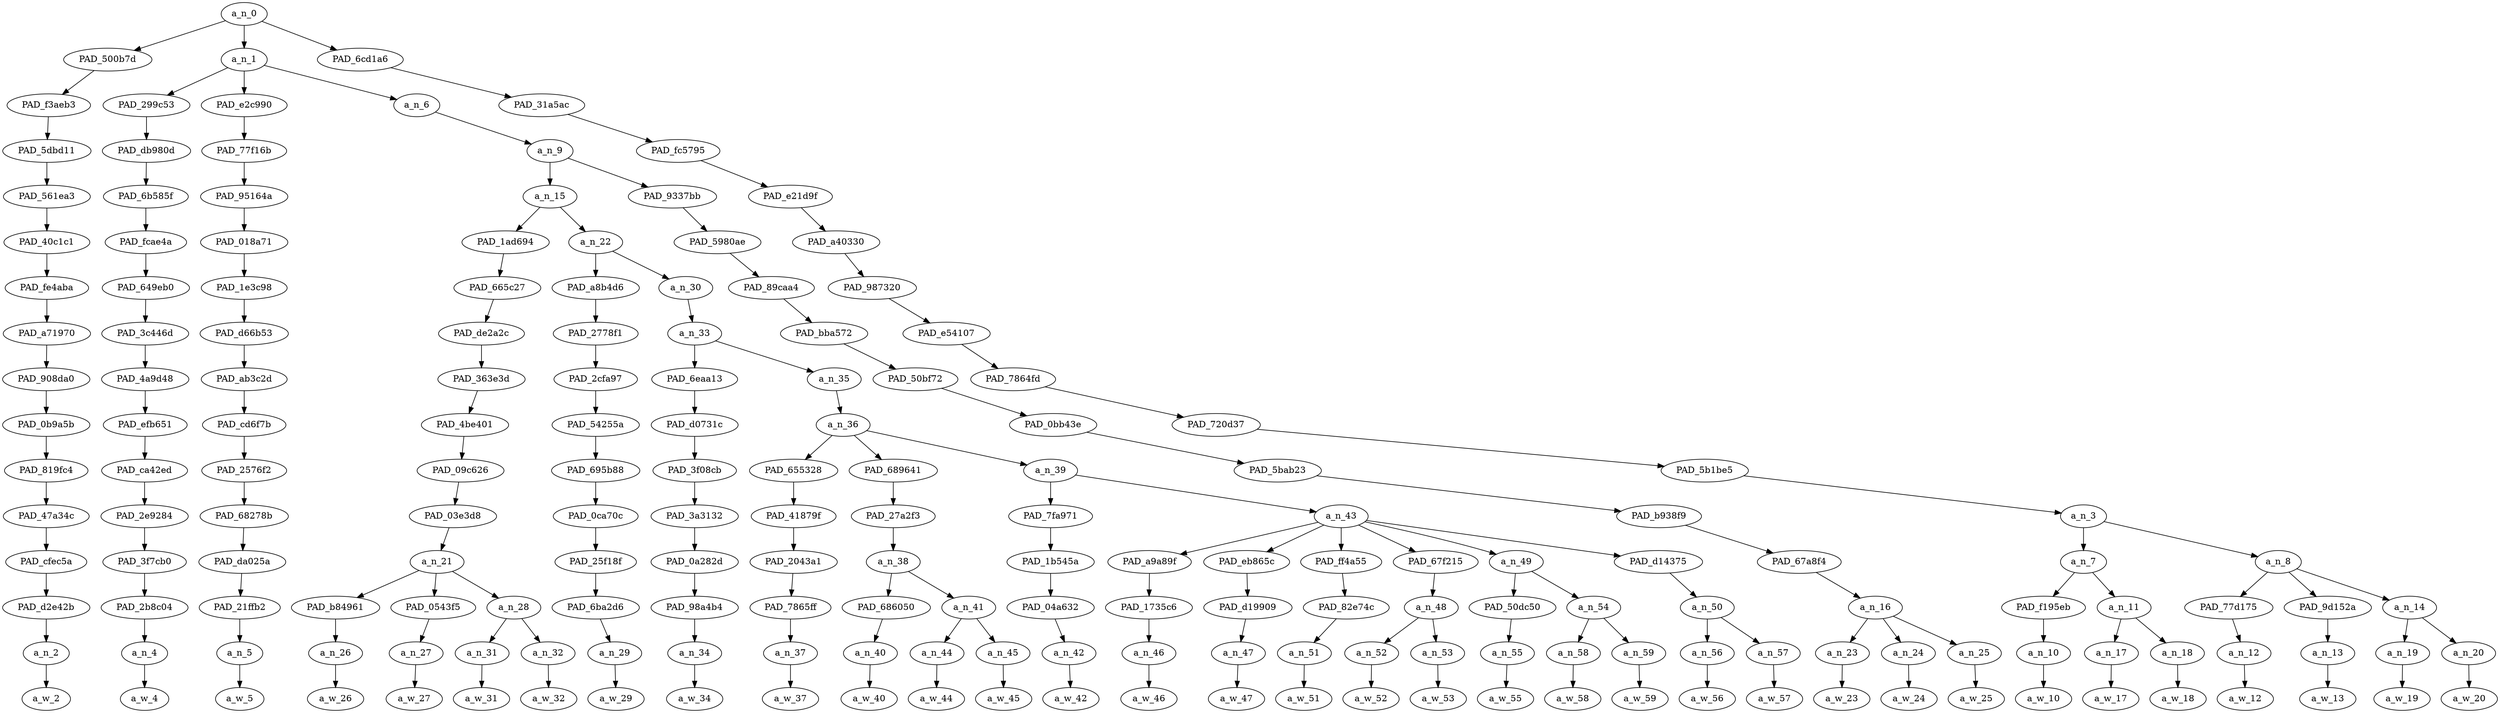 strict digraph "" {
	a_n_0	[div_dir=-1,
		index=0,
		level=15,
		pos="20.225356867283953,15!",
		text_span="[0, 1, 2, 3, 4, 5, 6, 7, 8, 9, 10, 11, 12, 13, 14, 15, 16, 17, 18, 19, 20, 21, 22, 23, 24, 25, 26, 27, 28, 29, 30, 31, 32, 33]",
		value=1.00000001];
	PAD_500b7d	[div_dir=1,
		index=1,
		level=14,
		pos="26.0,14!",
		text_span="[26]",
		value=0.01145451];
	a_n_0 -> PAD_500b7d;
	a_n_1	[div_dir=-1,
		index=0,
		level=14,
		pos="5.217737268518518,14!",
		text_span="[0, 1, 2, 3, 4, 5, 6, 7, 8, 9, 10, 11, 12, 13, 14, 15, 16, 17, 18, 19, 20, 21, 22, 23, 24, 25]",
		value=0.85549292];
	a_n_0 -> a_n_1;
	PAD_6cd1a6	[div_dir=-1,
		index=2,
		level=14,
		pos="29.458333333333336,14!",
		text_span="[27, 28, 29, 30, 31, 32, 33]",
		value=0.13296985];
	a_n_0 -> PAD_6cd1a6;
	PAD_f3aeb3	[div_dir=1,
		index=3,
		level=13,
		pos="26.0,13!",
		text_span="[26]",
		value=0.01145451];
	PAD_500b7d -> PAD_f3aeb3;
	PAD_5dbd11	[div_dir=1,
		index=3,
		level=12,
		pos="26.0,12!",
		text_span="[26]",
		value=0.01145451];
	PAD_f3aeb3 -> PAD_5dbd11;
	PAD_561ea3	[div_dir=1,
		index=4,
		level=11,
		pos="26.0,11!",
		text_span="[26]",
		value=0.01145451];
	PAD_5dbd11 -> PAD_561ea3;
	PAD_40c1c1	[div_dir=1,
		index=5,
		level=10,
		pos="26.0,10!",
		text_span="[26]",
		value=0.01145451];
	PAD_561ea3 -> PAD_40c1c1;
	PAD_fe4aba	[div_dir=1,
		index=6,
		level=9,
		pos="26.0,9!",
		text_span="[26]",
		value=0.01145451];
	PAD_40c1c1 -> PAD_fe4aba;
	PAD_a71970	[div_dir=1,
		index=6,
		level=8,
		pos="26.0,8!",
		text_span="[26]",
		value=0.01145451];
	PAD_fe4aba -> PAD_a71970;
	PAD_908da0	[div_dir=1,
		index=7,
		level=7,
		pos="26.0,7!",
		text_span="[26]",
		value=0.01145451];
	PAD_a71970 -> PAD_908da0;
	PAD_0b9a5b	[div_dir=1,
		index=7,
		level=6,
		pos="26.0,6!",
		text_span="[26]",
		value=0.01145451];
	PAD_908da0 -> PAD_0b9a5b;
	PAD_819fc4	[div_dir=1,
		index=9,
		level=5,
		pos="26.0,5!",
		text_span="[26]",
		value=0.01145451];
	PAD_0b9a5b -> PAD_819fc4;
	PAD_47a34c	[div_dir=1,
		index=10,
		level=4,
		pos="26.0,4!",
		text_span="[26]",
		value=0.01145451];
	PAD_819fc4 -> PAD_47a34c;
	PAD_cfec5a	[div_dir=1,
		index=15,
		level=3,
		pos="26.0,3!",
		text_span="[26]",
		value=0.01145451];
	PAD_47a34c -> PAD_cfec5a;
	PAD_d2e42b	[div_dir=1,
		index=19,
		level=2,
		pos="26.0,2!",
		text_span="[26]",
		value=0.01145451];
	PAD_cfec5a -> PAD_d2e42b;
	a_n_2	[div_dir=1,
		index=26,
		level=1,
		pos="26.0,1!",
		text_span="[26]",
		value=0.01145451];
	PAD_d2e42b -> a_n_2;
	a_w_2	[div_dir=0,
		index=26,
		level=0,
		pos="26,0!",
		text_span="[26]",
		value=but];
	a_n_2 -> a_w_2;
	PAD_299c53	[div_dir=-1,
		index=0,
		level=13,
		pos="0.0,13!",
		text_span="[0]",
		value=0.01329274];
	a_n_1 -> PAD_299c53;
	PAD_e2c990	[div_dir=-1,
		index=1,
		level=13,
		pos="1.0,13!",
		text_span="[1]",
		value=0.01864385];
	a_n_1 -> PAD_e2c990;
	a_n_6	[div_dir=-1,
		index=2,
		level=13,
		pos="14.653211805555555,13!",
		text_span="[2, 3, 4, 5, 6, 7, 8, 9, 10, 11, 12, 13, 14, 15, 16, 17, 18, 19, 20, 21, 22, 23, 24, 25]",
		value=0.82346745];
	a_n_1 -> a_n_6;
	PAD_db980d	[div_dir=-1,
		index=0,
		level=12,
		pos="0.0,12!",
		text_span="[0]",
		value=0.01329274];
	PAD_299c53 -> PAD_db980d;
	PAD_6b585f	[div_dir=-1,
		index=0,
		level=11,
		pos="0.0,11!",
		text_span="[0]",
		value=0.01329274];
	PAD_db980d -> PAD_6b585f;
	PAD_fcae4a	[div_dir=-1,
		index=0,
		level=10,
		pos="0.0,10!",
		text_span="[0]",
		value=0.01329274];
	PAD_6b585f -> PAD_fcae4a;
	PAD_649eb0	[div_dir=-1,
		index=0,
		level=9,
		pos="0.0,9!",
		text_span="[0]",
		value=0.01329274];
	PAD_fcae4a -> PAD_649eb0;
	PAD_3c446d	[div_dir=-1,
		index=0,
		level=8,
		pos="0.0,8!",
		text_span="[0]",
		value=0.01329274];
	PAD_649eb0 -> PAD_3c446d;
	PAD_4a9d48	[div_dir=-1,
		index=0,
		level=7,
		pos="0.0,7!",
		text_span="[0]",
		value=0.01329274];
	PAD_3c446d -> PAD_4a9d48;
	PAD_efb651	[div_dir=-1,
		index=0,
		level=6,
		pos="0.0,6!",
		text_span="[0]",
		value=0.01329274];
	PAD_4a9d48 -> PAD_efb651;
	PAD_ca42ed	[div_dir=-1,
		index=0,
		level=5,
		pos="0.0,5!",
		text_span="[0]",
		value=0.01329274];
	PAD_efb651 -> PAD_ca42ed;
	PAD_2e9284	[div_dir=-1,
		index=0,
		level=4,
		pos="0.0,4!",
		text_span="[0]",
		value=0.01329274];
	PAD_ca42ed -> PAD_2e9284;
	PAD_3f7cb0	[div_dir=-1,
		index=0,
		level=3,
		pos="0.0,3!",
		text_span="[0]",
		value=0.01329274];
	PAD_2e9284 -> PAD_3f7cb0;
	PAD_2b8c04	[div_dir=-1,
		index=0,
		level=2,
		pos="0.0,2!",
		text_span="[0]",
		value=0.01329274];
	PAD_3f7cb0 -> PAD_2b8c04;
	a_n_4	[div_dir=-1,
		index=0,
		level=1,
		pos="0.0,1!",
		text_span="[0]",
		value=0.01329274];
	PAD_2b8c04 -> a_n_4;
	a_w_4	[div_dir=0,
		index=0,
		level=0,
		pos="0,0!",
		text_span="[0]",
		value=the];
	a_n_4 -> a_w_4;
	PAD_77f16b	[div_dir=-1,
		index=1,
		level=12,
		pos="1.0,12!",
		text_span="[1]",
		value=0.01864385];
	PAD_e2c990 -> PAD_77f16b;
	PAD_95164a	[div_dir=-1,
		index=1,
		level=11,
		pos="1.0,11!",
		text_span="[1]",
		value=0.01864385];
	PAD_77f16b -> PAD_95164a;
	PAD_018a71	[div_dir=-1,
		index=1,
		level=10,
		pos="1.0,10!",
		text_span="[1]",
		value=0.01864385];
	PAD_95164a -> PAD_018a71;
	PAD_1e3c98	[div_dir=-1,
		index=1,
		level=9,
		pos="1.0,9!",
		text_span="[1]",
		value=0.01864385];
	PAD_018a71 -> PAD_1e3c98;
	PAD_d66b53	[div_dir=-1,
		index=1,
		level=8,
		pos="1.0,8!",
		text_span="[1]",
		value=0.01864385];
	PAD_1e3c98 -> PAD_d66b53;
	PAD_ab3c2d	[div_dir=-1,
		index=1,
		level=7,
		pos="1.0,7!",
		text_span="[1]",
		value=0.01864385];
	PAD_d66b53 -> PAD_ab3c2d;
	PAD_cd6f7b	[div_dir=-1,
		index=1,
		level=6,
		pos="1.0,6!",
		text_span="[1]",
		value=0.01864385];
	PAD_ab3c2d -> PAD_cd6f7b;
	PAD_2576f2	[div_dir=-1,
		index=1,
		level=5,
		pos="1.0,5!",
		text_span="[1]",
		value=0.01864385];
	PAD_cd6f7b -> PAD_2576f2;
	PAD_68278b	[div_dir=-1,
		index=1,
		level=4,
		pos="1.0,4!",
		text_span="[1]",
		value=0.01864385];
	PAD_2576f2 -> PAD_68278b;
	PAD_da025a	[div_dir=-1,
		index=1,
		level=3,
		pos="1.0,3!",
		text_span="[1]",
		value=0.01864385];
	PAD_68278b -> PAD_da025a;
	PAD_21ffb2	[div_dir=-1,
		index=1,
		level=2,
		pos="1.0,2!",
		text_span="[1]",
		value=0.01864385];
	PAD_da025a -> PAD_21ffb2;
	a_n_5	[div_dir=-1,
		index=1,
		level=1,
		pos="1.0,1!",
		text_span="[1]",
		value=0.01864385];
	PAD_21ffb2 -> a_n_5;
	a_w_5	[div_dir=0,
		index=1,
		level=0,
		pos="1,0!",
		text_span="[1]",
		value=reply];
	a_n_5 -> a_w_5;
	a_n_9	[div_dir=-1,
		index=2,
		level=12,
		pos="14.653211805555555,12!",
		text_span="[2, 3, 4, 5, 6, 7, 8, 9, 10, 11, 12, 13, 14, 15, 16, 17, 18, 19, 20, 21, 22, 23, 24, 25]",
		value=0.82339559];
	a_n_6 -> a_n_9;
	a_n_15	[div_dir=-1,
		index=2,
		level=11,
		pos="5.306423611111111,11!",
		text_span="[2, 3, 4, 5, 6, 7, 8, 9, 10, 11, 12, 13, 14, 15, 16, 17, 18, 19, 20, 21, 22]",
		value=0.77429920];
	a_n_9 -> a_n_15;
	PAD_9337bb	[div_dir=-1,
		index=3,
		level=11,
		pos="24.0,11!",
		text_span="[23, 24, 25]",
		value=0.04902452];
	a_n_9 -> PAD_9337bb;
	PAD_1ad694	[div_dir=1,
		index=2,
		level=10,
		pos="3.1666666666666665,10!",
		text_span="[2, 3, 4, 5]",
		value=0.05111047];
	a_n_15 -> PAD_1ad694;
	a_n_22	[div_dir=-1,
		index=3,
		level=10,
		pos="7.446180555555555,10!",
		text_span="[6, 7, 8, 9, 10, 11, 12, 13, 14, 15, 16, 17, 18, 19, 20, 21, 22]",
		value=0.72311444];
	a_n_15 -> a_n_22;
	PAD_665c27	[div_dir=1,
		index=2,
		level=9,
		pos="3.1666666666666665,9!",
		text_span="[2, 3, 4, 5]",
		value=0.05111047];
	PAD_1ad694 -> PAD_665c27;
	PAD_de2a2c	[div_dir=1,
		index=2,
		level=8,
		pos="3.1666666666666665,8!",
		text_span="[2, 3, 4, 5]",
		value=0.05111047];
	PAD_665c27 -> PAD_de2a2c;
	PAD_363e3d	[div_dir=1,
		index=2,
		level=7,
		pos="3.1666666666666665,7!",
		text_span="[2, 3, 4, 5]",
		value=0.05111047];
	PAD_de2a2c -> PAD_363e3d;
	PAD_4be401	[div_dir=1,
		index=2,
		level=6,
		pos="3.1666666666666665,6!",
		text_span="[2, 3, 4, 5]",
		value=0.05111047];
	PAD_363e3d -> PAD_4be401;
	PAD_09c626	[div_dir=1,
		index=2,
		level=5,
		pos="3.1666666666666665,5!",
		text_span="[2, 3, 4, 5]",
		value=0.05111047];
	PAD_4be401 -> PAD_09c626;
	PAD_03e3d8	[div_dir=1,
		index=2,
		level=4,
		pos="3.1666666666666665,4!",
		text_span="[2, 3, 4, 5]",
		value=0.05111047];
	PAD_09c626 -> PAD_03e3d8;
	a_n_21	[div_dir=1,
		index=2,
		level=3,
		pos="3.1666666666666665,3!",
		text_span="[2, 3, 4, 5]",
		value=0.05111047];
	PAD_03e3d8 -> a_n_21;
	PAD_b84961	[div_dir=-1,
		index=2,
		level=2,
		pos="2.0,2!",
		text_span="[2]",
		value=0.01421065];
	a_n_21 -> PAD_b84961;
	PAD_0543f5	[div_dir=1,
		index=3,
		level=2,
		pos="3.0,2!",
		text_span="[3]",
		value=0.01309176];
	a_n_21 -> PAD_0543f5;
	a_n_28	[div_dir=1,
		index=4,
		level=2,
		pos="4.5,2!",
		text_span="[4, 5]",
		value=0.02378898];
	a_n_21 -> a_n_28;
	a_n_26	[div_dir=-1,
		index=2,
		level=1,
		pos="2.0,1!",
		text_span="[2]",
		value=0.01421065];
	PAD_b84961 -> a_n_26;
	a_w_26	[div_dir=0,
		index=2,
		level=0,
		pos="2,0!",
		text_span="[2]",
		value=i];
	a_n_26 -> a_w_26;
	a_n_27	[div_dir=1,
		index=3,
		level=1,
		pos="3.0,1!",
		text_span="[3]",
		value=0.01309176];
	PAD_0543f5 -> a_n_27;
	a_w_27	[div_dir=0,
		index=3,
		level=0,
		pos="3,0!",
		text_span="[3]",
		value=and];
	a_n_27 -> a_w_27;
	a_n_31	[div_dir=1,
		index=4,
		level=1,
		pos="4.0,1!",
		text_span="[4]",
		value=0.01303482];
	a_n_28 -> a_n_31;
	a_n_32	[div_dir=-1,
		index=5,
		level=1,
		pos="5.0,1!",
		text_span="[5]",
		value=0.01072282];
	a_n_28 -> a_n_32;
	a_w_31	[div_dir=0,
		index=4,
		level=0,
		pos="4,0!",
		text_span="[4]",
		value=everyone];
	a_n_31 -> a_w_31;
	a_w_32	[div_dir=0,
		index=5,
		level=0,
		pos="5,0!",
		text_span="[5]",
		value=else];
	a_n_32 -> a_w_32;
	PAD_a8b4d6	[div_dir=-1,
		index=3,
		level=9,
		pos="6.0,9!",
		text_span="[6]",
		value=0.01036863];
	a_n_22 -> PAD_a8b4d6;
	a_n_30	[div_dir=-1,
		index=4,
		level=9,
		pos="8.89236111111111,9!",
		text_span="[7, 8, 9, 10, 11, 12, 13, 14, 15, 16, 17, 18, 19, 20, 21, 22]",
		value=0.71265725];
	a_n_22 -> a_n_30;
	PAD_2778f1	[div_dir=-1,
		index=3,
		level=8,
		pos="6.0,8!",
		text_span="[6]",
		value=0.01036863];
	PAD_a8b4d6 -> PAD_2778f1;
	PAD_2cfa97	[div_dir=-1,
		index=3,
		level=7,
		pos="6.0,7!",
		text_span="[6]",
		value=0.01036863];
	PAD_2778f1 -> PAD_2cfa97;
	PAD_54255a	[div_dir=-1,
		index=3,
		level=6,
		pos="6.0,6!",
		text_span="[6]",
		value=0.01036863];
	PAD_2cfa97 -> PAD_54255a;
	PAD_695b88	[div_dir=-1,
		index=3,
		level=5,
		pos="6.0,5!",
		text_span="[6]",
		value=0.01036863];
	PAD_54255a -> PAD_695b88;
	PAD_0ca70c	[div_dir=-1,
		index=3,
		level=4,
		pos="6.0,4!",
		text_span="[6]",
		value=0.01036863];
	PAD_695b88 -> PAD_0ca70c;
	PAD_25f18f	[div_dir=-1,
		index=3,
		level=3,
		pos="6.0,3!",
		text_span="[6]",
		value=0.01036863];
	PAD_0ca70c -> PAD_25f18f;
	PAD_6ba2d6	[div_dir=-1,
		index=5,
		level=2,
		pos="6.0,2!",
		text_span="[6]",
		value=0.01036863];
	PAD_25f18f -> PAD_6ba2d6;
	a_n_29	[div_dir=-1,
		index=6,
		level=1,
		pos="6.0,1!",
		text_span="[6]",
		value=0.01036863];
	PAD_6ba2d6 -> a_n_29;
	a_w_29	[div_dir=0,
		index=6,
		level=0,
		pos="6,0!",
		text_span="[6]",
		value=who];
	a_n_29 -> a_w_29;
	a_n_33	[div_dir=-1,
		index=4,
		level=8,
		pos="8.89236111111111,8!",
		text_span="[7, 8, 9, 10, 11, 12, 13, 14, 15, 16, 17, 18, 19, 20, 21, 22]",
		value=0.71257301];
	a_n_30 -> a_n_33;
	PAD_6eaa13	[div_dir=-1,
		index=4,
		level=7,
		pos="7.0,7!",
		text_span="[7]",
		value=0.01673200];
	a_n_33 -> PAD_6eaa13;
	a_n_35	[div_dir=-1,
		index=5,
		level=7,
		pos="10.784722222222221,7!",
		text_span="[8, 9, 10, 11, 12, 13, 14, 15, 16, 17, 18, 19, 20, 21, 22]",
		value=0.69575676];
	a_n_33 -> a_n_35;
	PAD_d0731c	[div_dir=-1,
		index=4,
		level=6,
		pos="7.0,6!",
		text_span="[7]",
		value=0.01673200];
	PAD_6eaa13 -> PAD_d0731c;
	PAD_3f08cb	[div_dir=-1,
		index=4,
		level=5,
		pos="7.0,5!",
		text_span="[7]",
		value=0.01673200];
	PAD_d0731c -> PAD_3f08cb;
	PAD_3a3132	[div_dir=-1,
		index=4,
		level=4,
		pos="7.0,4!",
		text_span="[7]",
		value=0.01673200];
	PAD_3f08cb -> PAD_3a3132;
	PAD_0a282d	[div_dir=-1,
		index=4,
		level=3,
		pos="7.0,3!",
		text_span="[7]",
		value=0.01673200];
	PAD_3a3132 -> PAD_0a282d;
	PAD_98a4b4	[div_dir=-1,
		index=6,
		level=2,
		pos="7.0,2!",
		text_span="[7]",
		value=0.01673200];
	PAD_0a282d -> PAD_98a4b4;
	a_n_34	[div_dir=-1,
		index=7,
		level=1,
		pos="7.0,1!",
		text_span="[7]",
		value=0.01673200];
	PAD_98a4b4 -> a_n_34;
	a_w_34	[div_dir=0,
		index=7,
		level=0,
		pos="7,0!",
		text_span="[7]",
		value=complained];
	a_n_34 -> a_w_34;
	a_n_36	[div_dir=-1,
		index=5,
		level=6,
		pos="10.784722222222221,6!",
		text_span="[8, 9, 10, 11, 12, 13, 14, 15, 16, 17, 18, 19, 20, 21, 22]",
		value=0.69567542];
	a_n_35 -> a_n_36;
	PAD_655328	[div_dir=1,
		index=5,
		level=5,
		pos="8.0,5!",
		text_span="[8]",
		value=0.01366571];
	a_n_36 -> PAD_655328;
	PAD_689641	[div_dir=1,
		index=6,
		level=5,
		pos="9.75,5!",
		text_span="[9, 10, 11]",
		value=0.07117214];
	a_n_36 -> PAD_689641;
	a_n_39	[div_dir=-1,
		index=7,
		level=5,
		pos="14.604166666666666,5!",
		text_span="[12, 13, 14, 15, 16, 17, 18, 19, 20, 21, 22]",
		value=0.61075622];
	a_n_36 -> a_n_39;
	PAD_41879f	[div_dir=1,
		index=5,
		level=4,
		pos="8.0,4!",
		text_span="[8]",
		value=0.01366571];
	PAD_655328 -> PAD_41879f;
	PAD_2043a1	[div_dir=1,
		index=5,
		level=3,
		pos="8.0,3!",
		text_span="[8]",
		value=0.01366571];
	PAD_41879f -> PAD_2043a1;
	PAD_7865ff	[div_dir=1,
		index=7,
		level=2,
		pos="8.0,2!",
		text_span="[8]",
		value=0.01366571];
	PAD_2043a1 -> PAD_7865ff;
	a_n_37	[div_dir=1,
		index=8,
		level=1,
		pos="8.0,1!",
		text_span="[8]",
		value=0.01366571];
	PAD_7865ff -> a_n_37;
	a_w_37	[div_dir=0,
		index=8,
		level=0,
		pos="8,0!",
		text_span="[8]",
		value=got];
	a_n_37 -> a_w_37;
	PAD_27a2f3	[div_dir=1,
		index=6,
		level=4,
		pos="9.75,4!",
		text_span="[9, 10, 11]",
		value=0.07117214];
	PAD_689641 -> PAD_27a2f3;
	a_n_38	[div_dir=1,
		index=6,
		level=3,
		pos="9.75,3!",
		text_span="[9, 10, 11]",
		value=0.07117214];
	PAD_27a2f3 -> a_n_38;
	PAD_686050	[div_dir=1,
		index=8,
		level=2,
		pos="9.0,2!",
		text_span="[9]",
		value=0.01112207];
	a_n_38 -> PAD_686050;
	a_n_41	[div_dir=1,
		index=9,
		level=2,
		pos="10.5,2!",
		text_span="[10, 11]",
		value=0.06001660];
	a_n_38 -> a_n_41;
	a_n_40	[div_dir=1,
		index=9,
		level=1,
		pos="9.0,1!",
		text_span="[9]",
		value=0.01112207];
	PAD_686050 -> a_n_40;
	a_w_40	[div_dir=0,
		index=9,
		level=0,
		pos="9,0!",
		text_span="[9]",
		value=from];
	a_n_40 -> a_w_40;
	a_n_44	[div_dir=1,
		index=10,
		level=1,
		pos="10.0,1!",
		text_span="[10]",
		value=0.02688531];
	a_n_41 -> a_n_44;
	a_n_45	[div_dir=1,
		index=11,
		level=1,
		pos="11.0,1!",
		text_span="[11]",
		value=0.03309581];
	a_n_41 -> a_n_45;
	a_w_44	[div_dir=0,
		index=10,
		level=0,
		pos="10,0!",
		text_span="[10]",
		value=edinburgh];
	a_n_44 -> a_w_44;
	a_w_45	[div_dir=0,
		index=11,
		level=0,
		pos="11,0!",
		text_span="[11]",
		value=uni];
	a_n_45 -> a_w_45;
	PAD_7fa971	[div_dir=1,
		index=7,
		level=4,
		pos="12.0,4!",
		text_span="[12]",
		value=0.01841064];
	a_n_39 -> PAD_7fa971;
	a_n_43	[div_dir=-1,
		index=8,
		level=4,
		pos="17.208333333333332,4!",
		text_span="[13, 14, 15, 16, 17, 18, 19, 20, 21, 22]",
		value=0.59223544];
	a_n_39 -> a_n_43;
	PAD_1b545a	[div_dir=1,
		index=7,
		level=3,
		pos="12.0,3!",
		text_span="[12]",
		value=0.01841064];
	PAD_7fa971 -> PAD_1b545a;
	PAD_04a632	[div_dir=1,
		index=10,
		level=2,
		pos="12.0,2!",
		text_span="[12]",
		value=0.01841064];
	PAD_1b545a -> PAD_04a632;
	a_n_42	[div_dir=1,
		index=12,
		level=1,
		pos="12.0,1!",
		text_span="[12]",
		value=0.01841064];
	PAD_04a632 -> a_n_42;
	a_w_42	[div_dir=0,
		index=12,
		level=0,
		pos="12,0!",
		text_span="[12]",
		value=regarding];
	a_n_42 -> a_w_42;
	PAD_a9a89f	[div_dir=1,
		index=8,
		level=3,
		pos="13.0,3!",
		text_span="[13]",
		value=0.01801970];
	a_n_43 -> PAD_a9a89f;
	PAD_eb865c	[div_dir=-1,
		index=9,
		level=3,
		pos="14.0,3!",
		text_span="[14]",
		value=0.05119373];
	a_n_43 -> PAD_eb865c;
	PAD_ff4a55	[div_dir=-1,
		index=13,
		level=3,
		pos="22.0,3!",
		text_span="[22]",
		value=0.02642534];
	a_n_43 -> PAD_ff4a55;
	PAD_67f215	[div_dir=1,
		index=10,
		level=3,
		pos="15.5,3!",
		text_span="[15, 16]",
		value=0.07735063];
	a_n_43 -> PAD_67f215;
	a_n_49	[div_dir=-1,
		index=11,
		level=3,
		pos="18.25,3!",
		text_span="[17, 18, 19]",
		value=0.08251686];
	a_n_43 -> a_n_49;
	PAD_d14375	[div_dir=-1,
		index=12,
		level=3,
		pos="20.5,3!",
		text_span="[20, 21]",
		value=0.33661314];
	a_n_43 -> PAD_d14375;
	PAD_1735c6	[div_dir=1,
		index=11,
		level=2,
		pos="13.0,2!",
		text_span="[13]",
		value=0.01801970];
	PAD_a9a89f -> PAD_1735c6;
	a_n_46	[div_dir=1,
		index=13,
		level=1,
		pos="13.0,1!",
		text_span="[13]",
		value=0.01801970];
	PAD_1735c6 -> a_n_46;
	a_w_46	[div_dir=0,
		index=13,
		level=0,
		pos="13,0!",
		text_span="[13]",
		value=their];
	a_n_46 -> a_w_46;
	PAD_d19909	[div_dir=-1,
		index=12,
		level=2,
		pos="14.0,2!",
		text_span="[14]",
		value=0.05119373];
	PAD_eb865c -> PAD_d19909;
	a_n_47	[div_dir=-1,
		index=14,
		level=1,
		pos="14.0,1!",
		text_span="[14]",
		value=0.05119373];
	PAD_d19909 -> a_n_47;
	a_w_47	[div_dir=0,
		index=14,
		level=0,
		pos="14,0!",
		text_span="[14]",
		value=resisting];
	a_n_47 -> a_w_47;
	PAD_82e74c	[div_dir=-1,
		index=17,
		level=2,
		pos="22.0,2!",
		text_span="[22]",
		value=0.02642534];
	PAD_ff4a55 -> PAD_82e74c;
	a_n_51	[div_dir=-1,
		index=22,
		level=1,
		pos="22.0,1!",
		text_span="[22]",
		value=0.02642534];
	PAD_82e74c -> a_n_51;
	a_w_51	[div_dir=0,
		index=22,
		level=0,
		pos="22,0!",
		text_span="[22]",
		value=conference];
	a_n_51 -> a_w_51;
	a_n_48	[div_dir=1,
		index=13,
		level=2,
		pos="15.5,2!",
		text_span="[15, 16]",
		value=0.07735063];
	PAD_67f215 -> a_n_48;
	a_n_52	[div_dir=1,
		index=15,
		level=1,
		pos="15.0,1!",
		text_span="[15]",
		value=0.04485670];
	a_n_48 -> a_n_52;
	a_n_53	[div_dir=1,
		index=16,
		level=1,
		pos="16.0,1!",
		text_span="[16]",
		value=0.03225215];
	a_n_48 -> a_n_53;
	a_w_52	[div_dir=0,
		index=15,
		level=0,
		pos="15,0!",
		text_span="[15]",
		value=white];
	a_n_52 -> a_w_52;
	a_w_53	[div_dir=0,
		index=16,
		level=0,
		pos="16,0!",
		text_span="[16]",
		value=people];
	a_n_53 -> a_w_53;
	PAD_50dc50	[div_dir=-1,
		index=15,
		level=2,
		pos="19.0,2!",
		text_span="[19]",
		value=0.02313049];
	a_n_49 -> PAD_50dc50;
	a_n_54	[div_dir=-1,
		index=14,
		level=2,
		pos="17.5,2!",
		text_span="[17, 18]",
		value=0.05933219];
	a_n_49 -> a_n_54;
	a_n_55	[div_dir=-1,
		index=19,
		level=1,
		pos="19.0,1!",
		text_span="[19]",
		value=0.02313049];
	PAD_50dc50 -> a_n_55;
	a_w_55	[div_dir=0,
		index=19,
		level=0,
		pos="19,0!",
		text_span="[19]",
		value=funded];
	a_n_55 -> a_w_55;
	a_n_58	[div_dir=-1,
		index=17,
		level=1,
		pos="17.0,1!",
		text_span="[17]",
		value=0.02503188];
	a_n_54 -> a_n_58;
	a_n_59	[div_dir=1,
		index=18,
		level=1,
		pos="18.0,1!",
		text_span="[18]",
		value=0.03429901];
	a_n_54 -> a_n_59;
	a_w_58	[div_dir=0,
		index=17,
		level=0,
		pos="17,0!",
		text_span="[17]",
		value=tax];
	a_n_58 -> a_w_58;
	a_w_59	[div_dir=0,
		index=18,
		level=0,
		pos="18,0!",
		text_span="[18]",
		value=payer];
	a_n_59 -> a_w_59;
	a_n_50	[div_dir=-1,
		index=16,
		level=2,
		pos="20.5,2!",
		text_span="[20, 21]",
		value=0.33661314];
	PAD_d14375 -> a_n_50;
	a_n_56	[div_dir=-1,
		index=20,
		level=1,
		pos="20.0,1!",
		text_span="[20]",
		value=0.28619168];
	a_n_50 -> a_n_56;
	a_n_57	[div_dir=-1,
		index=21,
		level=1,
		pos="21.0,1!",
		text_span="[21]",
		value=0.05021171];
	a_n_50 -> a_n_57;
	a_w_56	[div_dir=0,
		index=20,
		level=0,
		pos="20,0!",
		text_span="[20]",
		value=globohomo];
	a_n_56 -> a_w_56;
	a_w_57	[div_dir=0,
		index=21,
		level=0,
		pos="21,0!",
		text_span="[21]",
		value=propaganda];
	a_n_57 -> a_w_57;
	PAD_5980ae	[div_dir=-1,
		index=4,
		level=10,
		pos="24.0,10!",
		text_span="[23, 24, 25]",
		value=0.04902452];
	PAD_9337bb -> PAD_5980ae;
	PAD_89caa4	[div_dir=-1,
		index=5,
		level=9,
		pos="24.0,9!",
		text_span="[23, 24, 25]",
		value=0.04902452];
	PAD_5980ae -> PAD_89caa4;
	PAD_bba572	[div_dir=-1,
		index=5,
		level=8,
		pos="24.0,8!",
		text_span="[23, 24, 25]",
		value=0.04902452];
	PAD_89caa4 -> PAD_bba572;
	PAD_50bf72	[div_dir=-1,
		index=6,
		level=7,
		pos="24.0,7!",
		text_span="[23, 24, 25]",
		value=0.04902452];
	PAD_bba572 -> PAD_50bf72;
	PAD_0bb43e	[div_dir=-1,
		index=6,
		level=6,
		pos="24.0,6!",
		text_span="[23, 24, 25]",
		value=0.04902452];
	PAD_50bf72 -> PAD_0bb43e;
	PAD_5bab23	[div_dir=-1,
		index=8,
		level=5,
		pos="24.0,5!",
		text_span="[23, 24, 25]",
		value=0.04902452];
	PAD_0bb43e -> PAD_5bab23;
	PAD_b938f9	[div_dir=-1,
		index=9,
		level=4,
		pos="24.0,4!",
		text_span="[23, 24, 25]",
		value=0.04902452];
	PAD_5bab23 -> PAD_b938f9;
	PAD_67a8f4	[div_dir=-1,
		index=14,
		level=3,
		pos="24.0,3!",
		text_span="[23, 24, 25]",
		value=0.04902452];
	PAD_b938f9 -> PAD_67a8f4;
	a_n_16	[div_dir=-1,
		index=18,
		level=2,
		pos="24.0,2!",
		text_span="[23, 24, 25]",
		value=0.04902452];
	PAD_67a8f4 -> a_n_16;
	a_n_23	[div_dir=1,
		index=23,
		level=1,
		pos="23.0,1!",
		text_span="[23]",
		value=0.01911406];
	a_n_16 -> a_n_23;
	a_n_24	[div_dir=1,
		index=24,
		level=1,
		pos="24.0,1!",
		text_span="[24]",
		value=0.01477445];
	a_n_16 -> a_n_24;
	a_n_25	[div_dir=-1,
		index=25,
		level=1,
		pos="25.0,1!",
		text_span="[25]",
		value=0.01513201];
	a_n_16 -> a_n_25;
	a_w_23	[div_dir=0,
		index=23,
		level=0,
		pos="23,0!",
		text_span="[23]",
		value=was];
	a_n_23 -> a_w_23;
	a_w_24	[div_dir=0,
		index=24,
		level=0,
		pos="24,0!",
		text_span="[24]",
		value=basically];
	a_n_24 -> a_w_24;
	a_w_25	[div_dir=0,
		index=25,
		level=0,
		pos="25,0!",
		text_span="[25]",
		value=yes];
	a_n_25 -> a_w_25;
	PAD_31a5ac	[div_dir=-1,
		index=4,
		level=13,
		pos="29.458333333333336,13!",
		text_span="[27, 28, 29, 30, 31, 32, 33]",
		value=0.13296985];
	PAD_6cd1a6 -> PAD_31a5ac;
	PAD_fc5795	[div_dir=-1,
		index=4,
		level=12,
		pos="29.458333333333336,12!",
		text_span="[27, 28, 29, 30, 31, 32, 33]",
		value=0.13296985];
	PAD_31a5ac -> PAD_fc5795;
	PAD_e21d9f	[div_dir=-1,
		index=5,
		level=11,
		pos="29.458333333333336,11!",
		text_span="[27, 28, 29, 30, 31, 32, 33]",
		value=0.13296985];
	PAD_fc5795 -> PAD_e21d9f;
	PAD_a40330	[div_dir=-1,
		index=6,
		level=10,
		pos="29.458333333333336,10!",
		text_span="[27, 28, 29, 30, 31, 32, 33]",
		value=0.13296985];
	PAD_e21d9f -> PAD_a40330;
	PAD_987320	[div_dir=-1,
		index=7,
		level=9,
		pos="29.458333333333336,9!",
		text_span="[27, 28, 29, 30, 31, 32, 33]",
		value=0.13296985];
	PAD_a40330 -> PAD_987320;
	PAD_e54107	[div_dir=-1,
		index=7,
		level=8,
		pos="29.458333333333336,8!",
		text_span="[27, 28, 29, 30, 31, 32, 33]",
		value=0.13296985];
	PAD_987320 -> PAD_e54107;
	PAD_7864fd	[div_dir=-1,
		index=8,
		level=7,
		pos="29.458333333333336,7!",
		text_span="[27, 28, 29, 30, 31, 32, 33]",
		value=0.13296985];
	PAD_e54107 -> PAD_7864fd;
	PAD_720d37	[div_dir=-1,
		index=8,
		level=6,
		pos="29.458333333333336,6!",
		text_span="[27, 28, 29, 30, 31, 32, 33]",
		value=0.13296985];
	PAD_7864fd -> PAD_720d37;
	PAD_5b1be5	[div_dir=-1,
		index=10,
		level=5,
		pos="29.458333333333336,5!",
		text_span="[27, 28, 29, 30, 31, 32, 33]",
		value=0.13296985];
	PAD_720d37 -> PAD_5b1be5;
	a_n_3	[div_dir=-1,
		index=11,
		level=4,
		pos="29.458333333333336,4!",
		text_span="[27, 28, 29, 30, 31, 32, 33]",
		value=0.13296985];
	PAD_5b1be5 -> a_n_3;
	a_n_7	[div_dir=-1,
		index=16,
		level=3,
		pos="27.75,3!",
		text_span="[27, 28, 29]",
		value=0.05480449];
	a_n_3 -> a_n_7;
	a_n_8	[div_dir=-1,
		index=17,
		level=3,
		pos="31.166666666666668,3!",
		text_span="[30, 31, 32, 33]",
		value=0.07814507];
	a_n_3 -> a_n_8;
	PAD_f195eb	[div_dir=1,
		index=20,
		level=2,
		pos="27.0,2!",
		text_span="[27]",
		value=0.03228599];
	a_n_7 -> PAD_f195eb;
	a_n_11	[div_dir=-1,
		index=21,
		level=2,
		pos="28.5,2!",
		text_span="[28, 29]",
		value=0.02251624];
	a_n_7 -> a_n_11;
	a_n_10	[div_dir=1,
		index=27,
		level=1,
		pos="27.0,1!",
		text_span="[27]",
		value=0.03228599];
	PAD_f195eb -> a_n_10;
	a_w_10	[div_dir=0,
		index=27,
		level=0,
		pos="27,0!",
		text_span="[27]",
		value=racism];
	a_n_10 -> a_w_10;
	a_n_17	[div_dir=-1,
		index=28,
		level=1,
		pos="28.0,1!",
		text_span="[28]",
		value=0.01025425];
	a_n_11 -> a_n_17;
	a_n_18	[div_dir=-1,
		index=29,
		level=1,
		pos="29.0,1!",
		text_span="[29]",
		value=0.01222206];
	a_n_11 -> a_n_18;
	a_w_17	[div_dir=0,
		index=28,
		level=0,
		pos="28,0!",
		text_span="[28]",
		value=so];
	a_n_17 -> a_w_17;
	a_w_18	[div_dir=0,
		index=29,
		level=0,
		pos="29,0!",
		text_span="[29]",
		value=no];
	a_n_18 -> a_w_18;
	PAD_77d175	[div_dir=-1,
		index=22,
		level=2,
		pos="30.0,2!",
		text_span="[30]",
		value=0.01663805];
	a_n_8 -> PAD_77d175;
	PAD_9d152a	[div_dir=1,
		index=23,
		level=2,
		pos="31.0,2!",
		text_span="[31]",
		value=0.02867944];
	a_n_8 -> PAD_9d152a;
	a_n_14	[div_dir=-1,
		index=24,
		level=2,
		pos="32.5,2!",
		text_span="[32, 33]",
		value=0.03280381];
	a_n_8 -> a_n_14;
	a_n_12	[div_dir=-1,
		index=30,
		level=1,
		pos="30.0,1!",
		text_span="[30]",
		value=0.01663805];
	PAD_77d175 -> a_n_12;
	a_w_12	[div_dir=0,
		index=30,
		level=0,
		pos="30,0!",
		text_span="[30]",
		value=currently];
	a_n_12 -> a_w_12;
	a_n_13	[div_dir=1,
		index=31,
		level=1,
		pos="31.0,1!",
		text_span="[31]",
		value=0.02867944];
	PAD_9d152a -> a_n_13;
	a_w_13	[div_dir=0,
		index=31,
		level=0,
		pos="31,0!",
		text_span="[31]",
		value=penning];
	a_n_13 -> a_w_13;
	a_n_19	[div_dir=-1,
		index=32,
		level=1,
		pos="32.0,1!",
		text_span="[32]",
		value=0.01592586];
	a_n_14 -> a_n_19;
	a_n_20	[div_dir=1,
		index=33,
		level=1,
		pos="33.0,1!",
		text_span="[33]",
		value=0.01686116];
	a_n_14 -> a_n_20;
	a_w_19	[div_dir=0,
		index=32,
		level=0,
		pos="32,0!",
		text_span="[32]",
		value=my];
	a_n_19 -> a_w_19;
	a_w_20	[div_dir=0,
		index=33,
		level=0,
		pos="33,0!",
		text_span="[33]",
		value=reply1];
	a_n_20 -> a_w_20;
}
